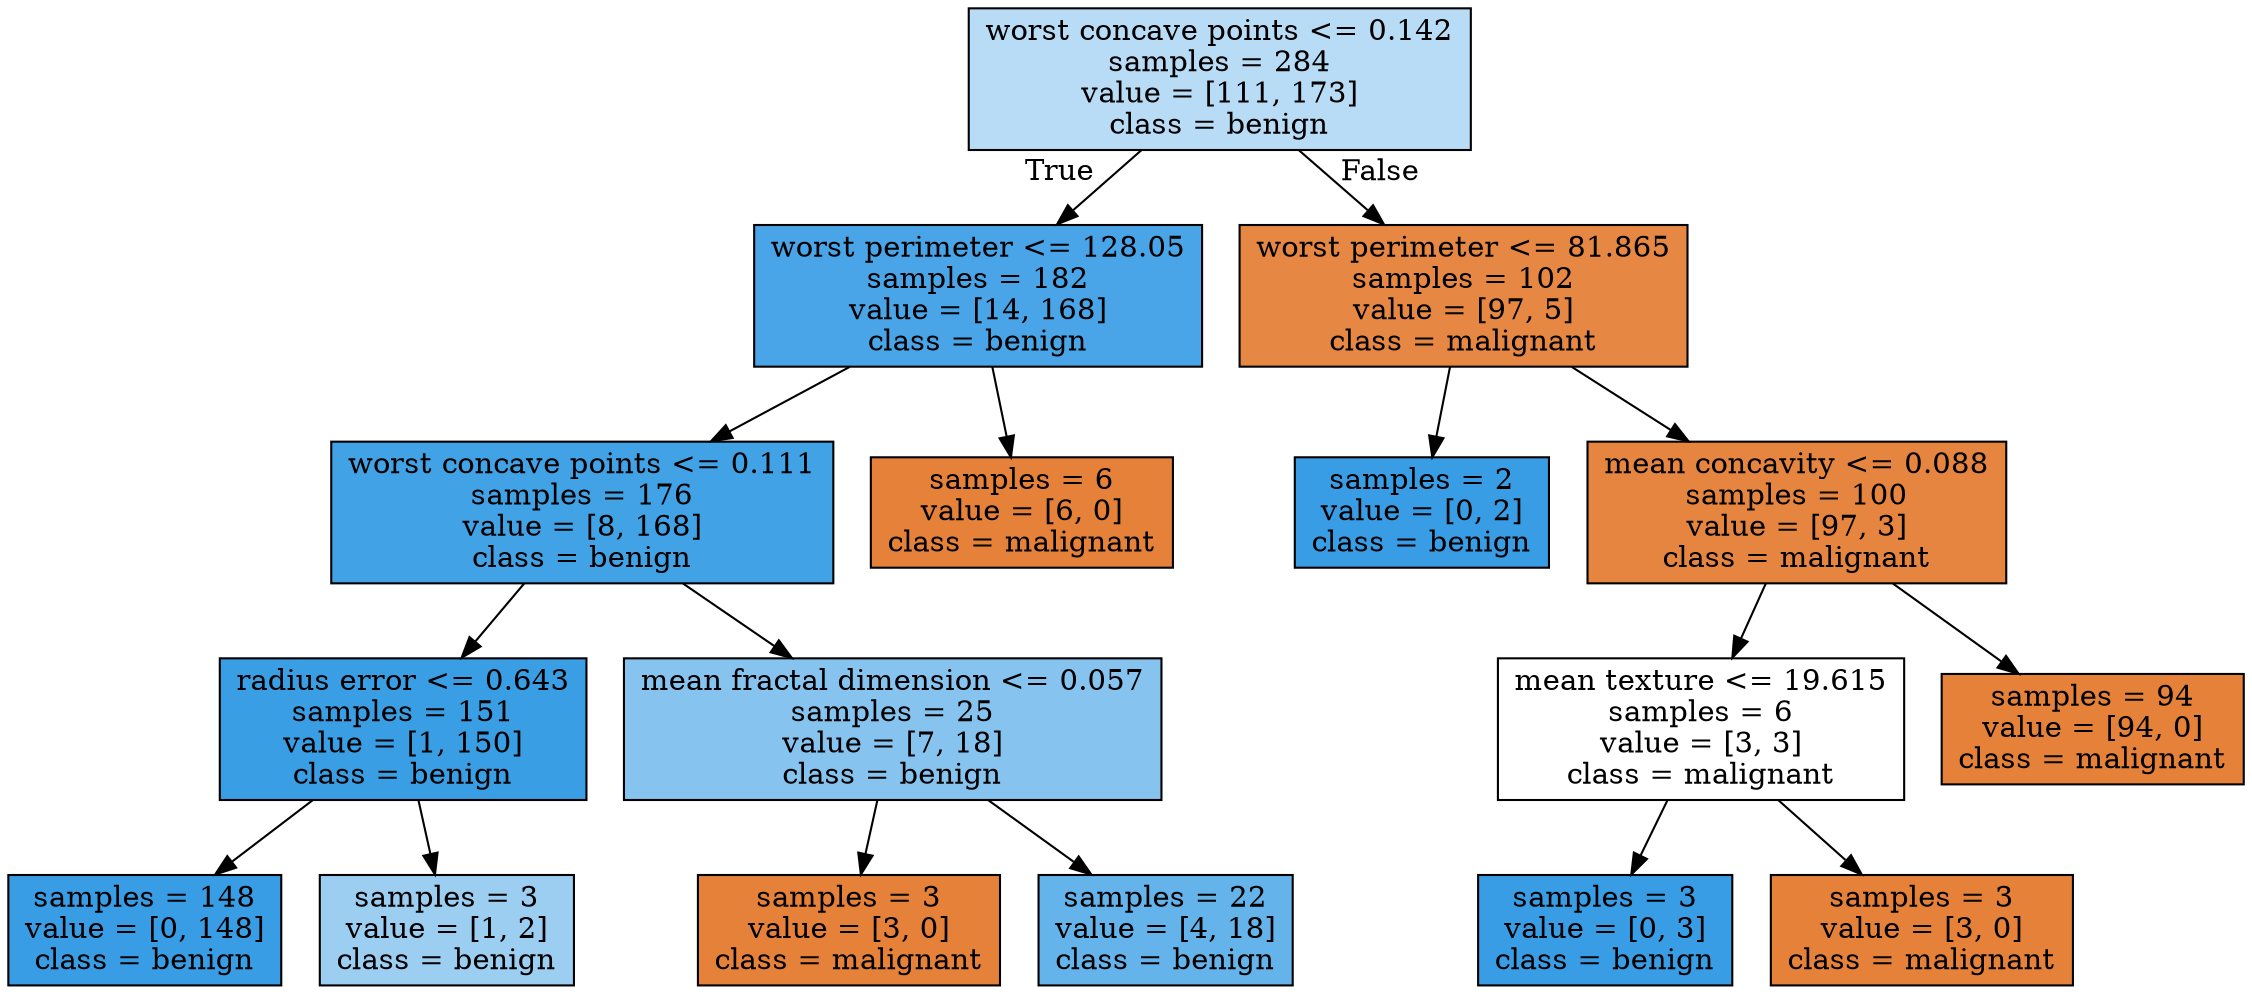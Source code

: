 digraph Tree {
node [shape=box, style="filled", color="black"] ;
0 [label="worst concave points <= 0.142\nsamples = 284\nvalue = [111, 173]\nclass = benign", fillcolor="#b8dcf6"] ;
1 [label="worst perimeter <= 128.05\nsamples = 182\nvalue = [14, 168]\nclass = benign", fillcolor="#49a5e7"] ;
0 -> 1 [labeldistance=2.5, labelangle=45, headlabel="True"] ;
2 [label="worst concave points <= 0.111\nsamples = 176\nvalue = [8, 168]\nclass = benign", fillcolor="#42a2e6"] ;
1 -> 2 ;
3 [label="radius error <= 0.643\nsamples = 151\nvalue = [1, 150]\nclass = benign", fillcolor="#3a9ee5"] ;
2 -> 3 ;
4 [label="samples = 148\nvalue = [0, 148]\nclass = benign", fillcolor="#399de5"] ;
3 -> 4 ;
5 [label="samples = 3\nvalue = [1, 2]\nclass = benign", fillcolor="#9ccef2"] ;
3 -> 5 ;
6 [label="mean fractal dimension <= 0.057\nsamples = 25\nvalue = [7, 18]\nclass = benign", fillcolor="#86c3ef"] ;
2 -> 6 ;
7 [label="samples = 3\nvalue = [3, 0]\nclass = malignant", fillcolor="#e58139"] ;
6 -> 7 ;
8 [label="samples = 22\nvalue = [4, 18]\nclass = benign", fillcolor="#65b3eb"] ;
6 -> 8 ;
9 [label="samples = 6\nvalue = [6, 0]\nclass = malignant", fillcolor="#e58139"] ;
1 -> 9 ;
10 [label="worst perimeter <= 81.865\nsamples = 102\nvalue = [97, 5]\nclass = malignant", fillcolor="#e68743"] ;
0 -> 10 [labeldistance=2.5, labelangle=-45, headlabel="False"] ;
11 [label="samples = 2\nvalue = [0, 2]\nclass = benign", fillcolor="#399de5"] ;
10 -> 11 ;
12 [label="mean concavity <= 0.088\nsamples = 100\nvalue = [97, 3]\nclass = malignant", fillcolor="#e6853f"] ;
10 -> 12 ;
13 [label="mean texture <= 19.615\nsamples = 6\nvalue = [3, 3]\nclass = malignant", fillcolor="#ffffff"] ;
12 -> 13 ;
14 [label="samples = 3\nvalue = [0, 3]\nclass = benign", fillcolor="#399de5"] ;
13 -> 14 ;
15 [label="samples = 3\nvalue = [3, 0]\nclass = malignant", fillcolor="#e58139"] ;
13 -> 15 ;
16 [label="samples = 94\nvalue = [94, 0]\nclass = malignant", fillcolor="#e58139"] ;
12 -> 16 ;
}